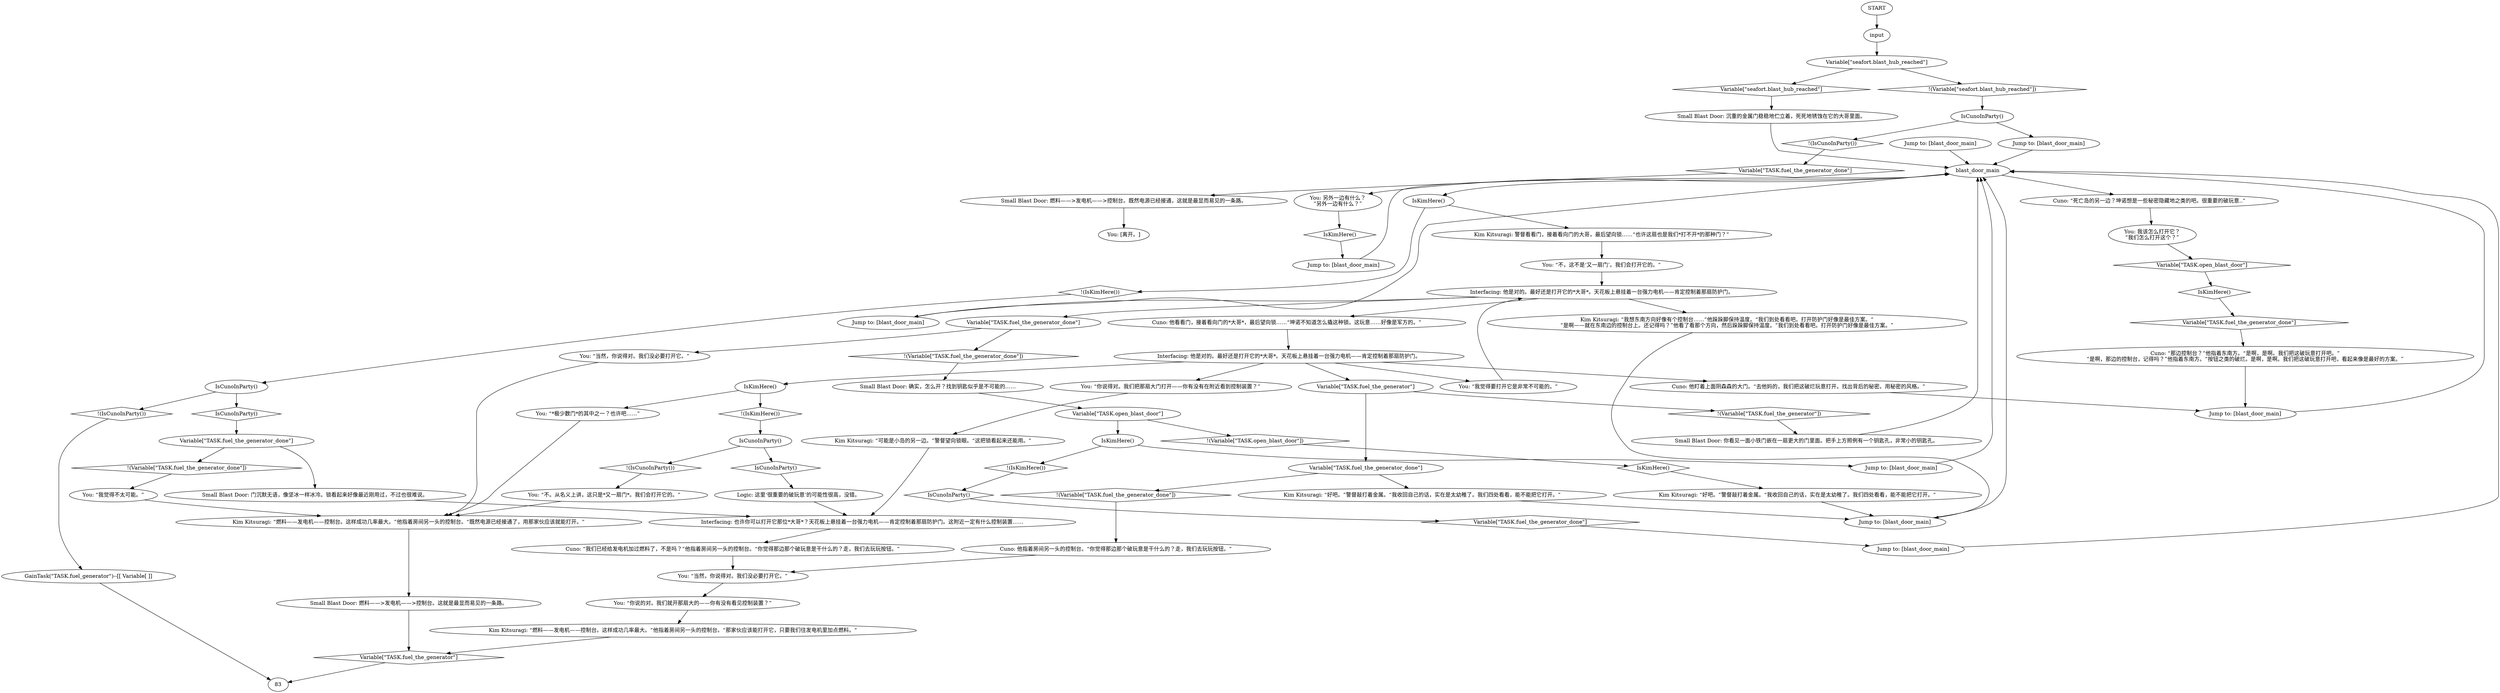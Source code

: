 # SEAFORT INT / BLAST DOOR
# blast door interactable dialogue. (this is closed, no way to open, open from console if has fuel in)
# ==================================================
digraph G {
	  0 [label="START"];
	  1 [label="input"];
	  2 [label="Cuno: 他指着房间另一头的控制台。“你觉得那边那个破玩意是干什么的？走，我们去玩玩按钮。”"];
	  3 [label="Jump to: [blast_door_main]"];
	  4 [label="blast_door_main"];
	  5 [label="IsCunoInParty()"];
	  6 [label="IsCunoInParty()", shape=diamond];
	  7 [label="!(IsCunoInParty())", shape=diamond];
	  8 [label="Jump to: [blast_door_main]"];
	  9 [label="Variable[\"seafort.blast_hub_reached\"]"];
	  10 [label="Variable[\"seafort.blast_hub_reached\"]", shape=diamond];
	  11 [label="!(Variable[\"seafort.blast_hub_reached\"])", shape=diamond];
	  12 [label="You: 另外一边有什么？\n“另外一边有什么？”"];
	  13 [label="You: “你说得对。我们把那扇大门打开——你有没有在附近看到控制装置？”"];
	  14 [label="IsCunoInParty()"];
	  15 [label="IsCunoInParty()", shape=diamond];
	  16 [label="!(IsCunoInParty())", shape=diamond];
	  17 [label="Small Blast Door: 沉重的金属门稳稳地伫立着，死死地锈蚀在它的大哥里面。"];
	  18 [label="Small Blast Door: 燃料——>发电机——>控制台。既然电源已经接通，这就是最显而易见的一条路。"];
	  19 [label="Interfacing: 他是对的。最好还是打开它的*大哥*。天花板上悬挂着一台强力电机——肯定控制着那扇防护门。"];
	  20 [label="Jump to: [blast_door_main]"];
	  21 [label="You: [离开。]"];
	  22 [label="IsKimHere()"];
	  23 [label="IsKimHere()", shape=diamond];
	  24 [label="!(IsKimHere())", shape=diamond];
	  25 [label="Kim Kitsuragi: 警督看看门，接着看向门的大哥，最后望向锁……“也许这扇也是我们*打不开*的那种门？”"];
	  26 [label="Kim Kitsuragi: “好吧。”警督敲打着金属。“我收回自己的话，实在是太幼稚了。我们四处看看，能不能把它打开。”"];
	  27 [label="Interfacing: 他是对的。最好还是打开它的*大哥*。天花板上悬挂着一台强力电机——肯定控制着那扇防护门。"];
	  28 [label="You: “不，这不是‘又一扇门’。我们会打开它的。”"];
	  29 [label="Jump to: [blast_door_main]"];
	  30 [label="Small Blast Door: 燃料——>发电机——>控制台。这就是最显而易见的一条路。"];
	  31 [label="You: “我觉得不太可能。”"];
	  32 [label="IsKimHere()"];
	  33 [label="IsKimHere()", shape=diamond];
	  34 [label="!(IsKimHere())", shape=diamond];
	  35 [label="You: “*极少数门*的其中之一？也许吧……”"];
	  36 [label="Cuno: 他盯着上面阴森森的大门。“去他妈的，我们把这破烂玩意打开。找出背后的秘密。用秘密的风格。”"];
	  37 [label="Kim Kitsuragi: “燃料——发电机——控制台。这样成功几率最大。”他指着房间另一头的控制台。“既然电源已经接通了，用那家伙应该就能打开。”"];
	  38 [label="Cuno: “那边控制台？”他指着东南方。“是啊，是啊。我们把这破玩意打开吧。”\n“是啊，那边的控制台，记得吗？”他指着东南方。“按钮之类的破烂。是啊，是啊。我们把这破玩意打开吧，看起来像是最好的方案。”"];
	  39 [label="Kim Kitsuragi: “可能是小岛的另一边。”警督望向锁眼。“这把锁看起来还能用。”"];
	  40 [label="Jump to: [blast_door_main]"];
	  41 [label="Interfacing: 也许你可以打开它那位*大哥*？天花板上悬挂着一台强力电机——肯定控制着那扇防护门。这附近一定有什么控制装置……"];
	  42 [label="Variable[\"TASK.open_blast_door\"]"];
	  43 [label="Variable[\"TASK.open_blast_door\"]", shape=diamond];
	  44 [label="!(Variable[\"TASK.open_blast_door\"])", shape=diamond];
	  45 [label="IsKimHere()"];
	  46 [label="IsKimHere()", shape=diamond];
	  47 [label="!(IsKimHere())", shape=diamond];
	  48 [label="Jump to: [blast_door_main]"];
	  49 [label="Cuno: “我们已经给发电机加过燃料了，不是吗？”他指着房间另一头的控制台。“你觉得那边那个破玩意是干什么的？走，我们去玩玩按钮。”"];
	  50 [label="Jump to: [blast_door_main]"];
	  51 [label="You: “当然，你说得对。我们没必要打开它。”"];
	  52 [label="Kim Kitsuragi: “我想东南方向好像有个控制台……”他跺跺脚保持温度。“我们到处看看吧。打开防护门好像是最佳方案。”\n“是啊——就在东南边的控制台上。还记得吗？”他看了看那个方向，然后跺跺脚保持温度。“我们到处看看吧。打开防护门好像是最佳方案。”"];
	  53 [label="Kim Kitsuragi: “燃料——发电机——控制台。这样成功几率最大。”他指着房间另一头的控制台。“那家伙应该能打开它，只要我们往发电机里加点燃料。”"];
	  54 [label="Small Blast Door: 确实，怎么开？找到钥匙似乎是不可能的……"];
	  55 [label="You: “不。从名义上讲，这只是*又一扇门*。我们会打开它的。”"];
	  56 [label="Variable[\"TASK.fuel_the_generator\"]"];
	  57 [label="Variable[\"TASK.fuel_the_generator\"]", shape=diamond];
	  58 [label="!(Variable[\"TASK.fuel_the_generator\"])", shape=diamond];
	  59 [label="Variable[\"TASK.fuel_the_generator_done\"]"];
	  60 [label="Variable[\"TASK.fuel_the_generator_done\"]", shape=diamond];
	  61 [label="!(Variable[\"TASK.fuel_the_generator_done\"])", shape=diamond];
	  62 [label="Kim Kitsuragi: “好吧。”警督敲打着金属。“我收回自己的话，实在是太幼稚了。我们四处看看，能不能把它打开。”"];
	  63 [label="You: “你说的对。我们就开那扇大的——你有没有看见控制装置？”"];
	  64 [label="Variable[\"TASK.fuel_the_generator_done\"]"];
	  65 [label="Variable[\"TASK.fuel_the_generator_done\"]", shape=diamond];
	  66 [label="!(Variable[\"TASK.fuel_the_generator_done\"])", shape=diamond];
	  67 [label="You: “当然，你说得对。我们没必要打开它。”"];
	  68 [label="You: “我觉得要打开它是非常不可能的。”"];
	  69 [label="Cuno: 他看看门，接着看向门的*大哥*，最后望向锁……“坤诺不知道怎么撬这种锁。这玩意……好像是军方的。”"];
	  70 [label="Logic: 这里‘很重要的破玩意’的可能性很高，没错。"];
	  71 [label="You: 我该怎么打开它？\n“我们怎么打开这个？”"];
	  72 [label="Cuno: “死亡岛的另一边？坤诺想是一些秘密隐藏地之类的吧。很重要的破玩意..”"];
	  73 [label="Variable[\"TASK.fuel_the_generator_done\"]"];
	  74 [label="Variable[\"TASK.fuel_the_generator_done\"]", shape=diamond];
	  75 [label="!(Variable[\"TASK.fuel_the_generator_done\"])", shape=diamond];
	  76 [label="Small Blast Door: 门沉默无语，像坚冰一样冰冷。锁看起来好像最近刚用过，不过也很难说。"];
	  77 [label="GainTask(\"TASK.fuel_generator\")--[[ Variable[ ]]"];
	  78 [label="Small Blast Door: 你看见一面小铁门嵌在一扇更大的门里面。把手上方照例有一个钥匙孔，非常小的钥匙孔。"];
	  79 [label="IsCunoInParty()"];
	  80 [label="IsCunoInParty()", shape=diamond];
	  81 [label="!(IsCunoInParty())", shape=diamond];
	  82 [label="Jump to: [blast_door_main]"];
	  0 -> 1
	  1 -> 9
	  2 -> 51
	  3 -> 4
	  4 -> 72
	  4 -> 12
	  4 -> 22
	  5 -> 6
	  5 -> 7
	  6 -> 70
	  7 -> 55
	  8 -> 4
	  9 -> 10
	  9 -> 11
	  10 -> 17
	  11 -> 79
	  12 -> 23
	  13 -> 39
	  14 -> 16
	  14 -> 15
	  15 -> 73
	  16 -> 77
	  17 -> 4
	  18 -> 21
	  19 -> 32
	  19 -> 36
	  19 -> 68
	  19 -> 13
	  19 -> 56
	  20 -> 4
	  22 -> 24
	  22 -> 25
	  23 -> 40
	  24 -> 14
	  25 -> 28
	  26 -> 8
	  27 -> 64
	  27 -> 69
	  27 -> 29
	  27 -> 52
	  28 -> 27
	  29 -> 4
	  30 -> 57
	  31 -> 37
	  32 -> 34
	  32 -> 35
	  33 -> 26
	  34 -> 5
	  35 -> 37
	  36 -> 3
	  37 -> 30
	  38 -> 3
	  39 -> 41
	  40 -> 4
	  41 -> 49
	  42 -> 44
	  42 -> 45
	  43 -> 46
	  44 -> 33
	  45 -> 48
	  45 -> 47
	  46 -> 65
	  47 -> 80
	  48 -> 4
	  49 -> 51
	  50 -> 4
	  51 -> 63
	  52 -> 8
	  53 -> 57
	  54 -> 42
	  55 -> 37
	  56 -> 58
	  56 -> 59
	  57 -> 83
	  58 -> 78
	  59 -> 61
	  59 -> 62
	  60 -> 50
	  61 -> 2
	  62 -> 8
	  63 -> 53
	  64 -> 66
	  64 -> 67
	  65 -> 38
	  66 -> 54
	  67 -> 37
	  68 -> 27
	  69 -> 19
	  70 -> 41
	  71 -> 43
	  72 -> 71
	  73 -> 75
	  73 -> 76
	  74 -> 18
	  75 -> 31
	  76 -> 41
	  77 -> 83
	  78 -> 4
	  79 -> 81
	  79 -> 82
	  80 -> 60
	  81 -> 74
	  82 -> 4
}

